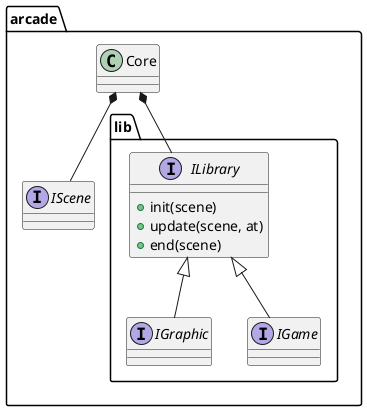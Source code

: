@startuml core

set namespaceSeparator ::

namespace arcade {
    class Core

    namespace lib {

        interface ILibrary {
            + init(scene)
            + update(scene, at)
            + end(scene)
        }

        interface IGraphic {
        }

        interface IGame {
        }

    }

    interface IScene

    arcade::lib::ILibrary -up-* arcade::Core
    arcade::lib::IGraphic -up-|> arcade::lib::ILibrary
    arcade::lib::IGame -up-|> arcade::lib::ILibrary
    arcade::IScene -up-* arcade::Core

}

@enduml